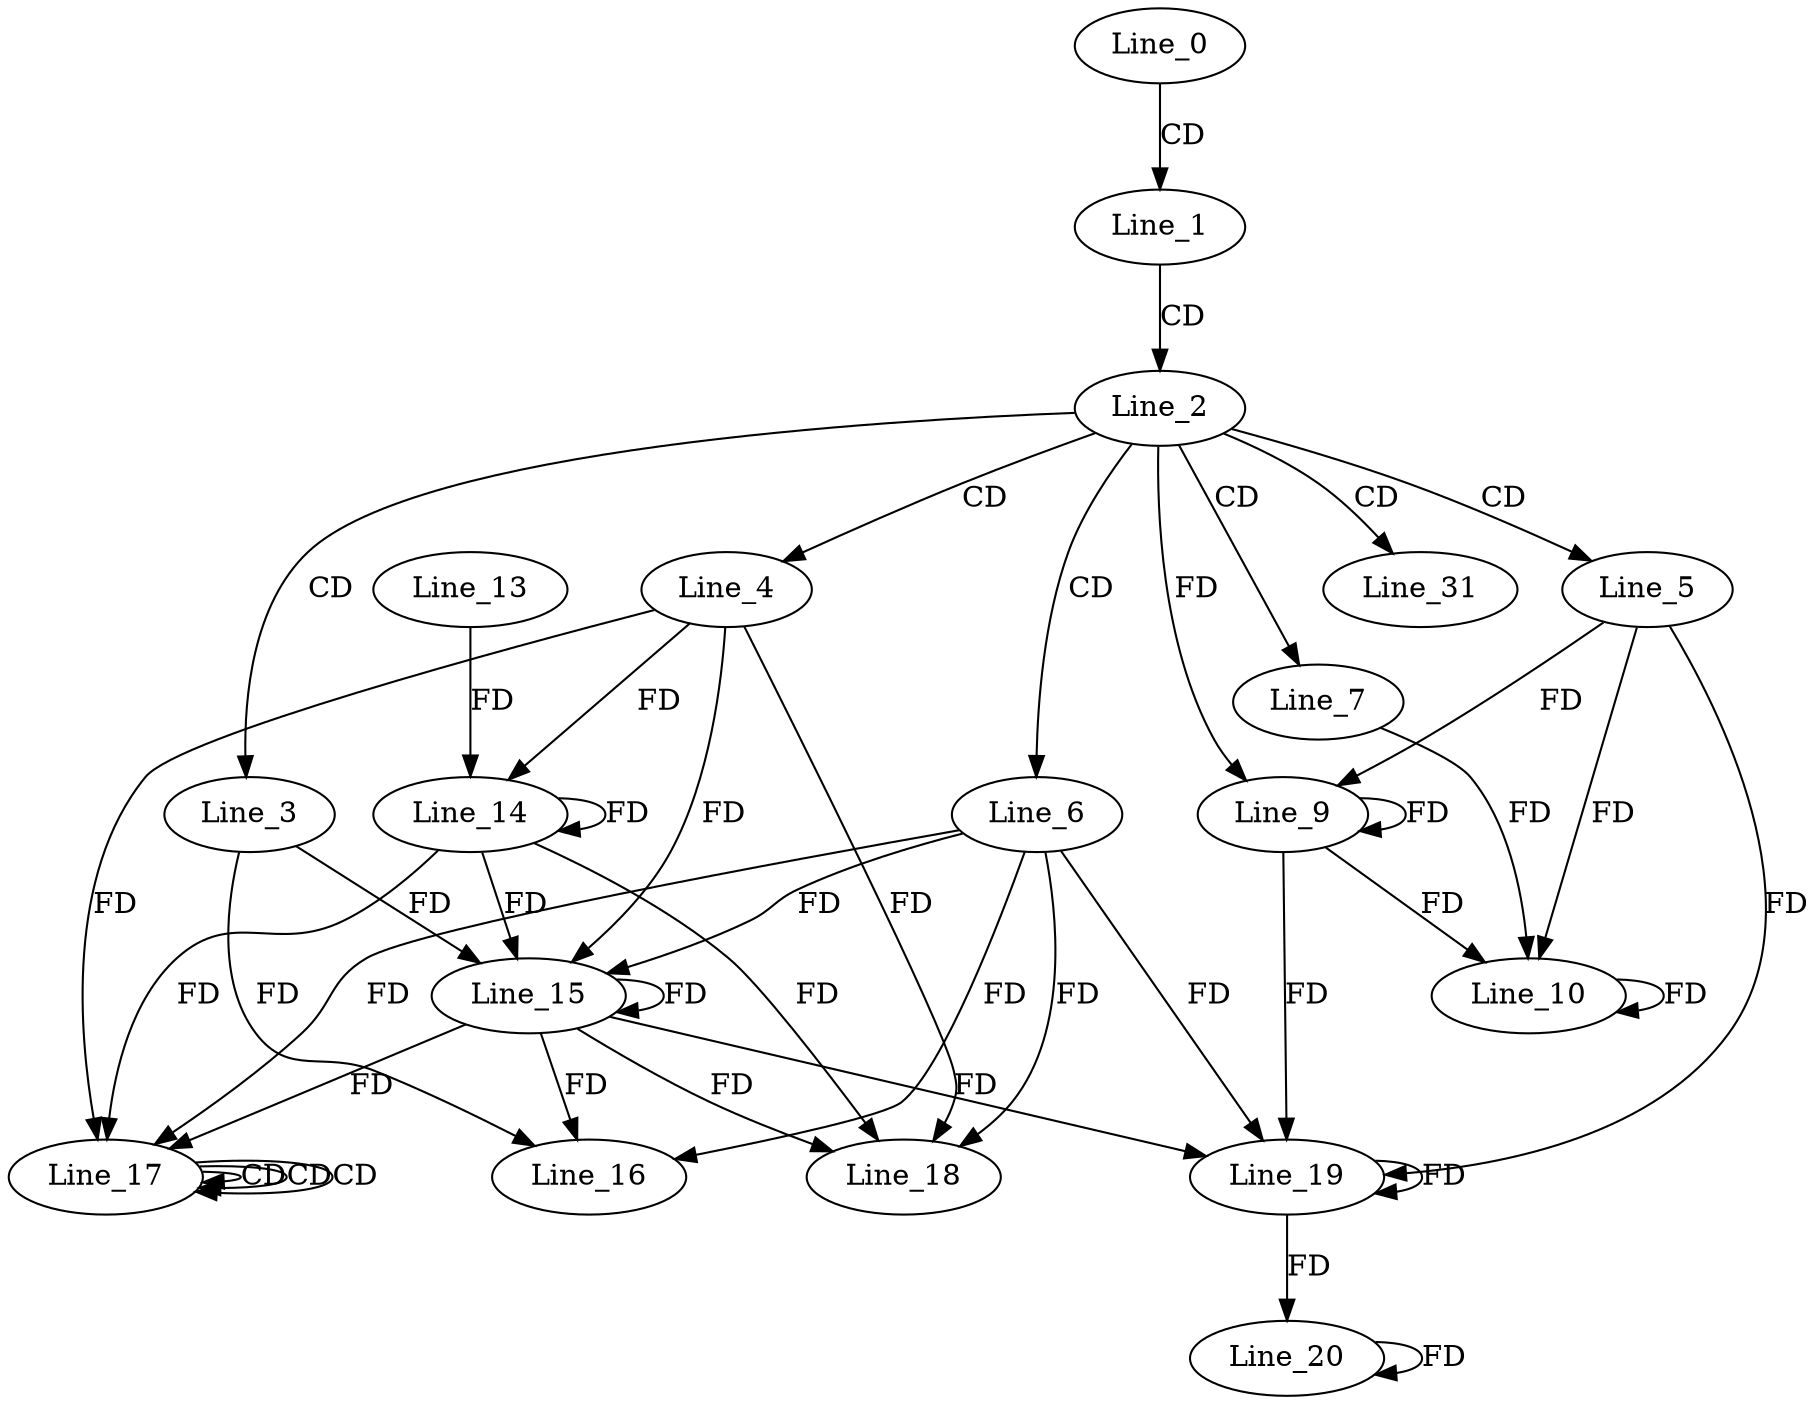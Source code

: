 digraph G {
  Line_0;
  Line_1;
  Line_2;
  Line_3;
  Line_4;
  Line_5;
  Line_6;
  Line_7;
  Line_9;
  Line_9;
  Line_10;
  Line_10;
  Line_14;
  Line_14;
  Line_13;
  Line_15;
  Line_15;
  Line_15;
  Line_16;
  Line_17;
  Line_17;
  Line_17;
  Line_17;
  Line_18;
  Line_19;
  Line_19;
  Line_20;
  Line_20;
  Line_31;
  Line_0 -> Line_1 [ label="CD" ];
  Line_1 -> Line_2 [ label="CD" ];
  Line_2 -> Line_3 [ label="CD" ];
  Line_2 -> Line_4 [ label="CD" ];
  Line_2 -> Line_5 [ label="CD" ];
  Line_2 -> Line_6 [ label="CD" ];
  Line_2 -> Line_7 [ label="CD" ];
  Line_5 -> Line_9 [ label="FD" ];
  Line_9 -> Line_9 [ label="FD" ];
  Line_2 -> Line_9 [ label="FD" ];
  Line_7 -> Line_10 [ label="FD" ];
  Line_10 -> Line_10 [ label="FD" ];
  Line_5 -> Line_10 [ label="FD" ];
  Line_9 -> Line_10 [ label="FD" ];
  Line_4 -> Line_14 [ label="FD" ];
  Line_14 -> Line_14 [ label="FD" ];
  Line_13 -> Line_14 [ label="FD" ];
  Line_6 -> Line_15 [ label="FD" ];
  Line_15 -> Line_15 [ label="FD" ];
  Line_3 -> Line_15 [ label="FD" ];
  Line_4 -> Line_15 [ label="FD" ];
  Line_14 -> Line_15 [ label="FD" ];
  Line_6 -> Line_16 [ label="FD" ];
  Line_15 -> Line_16 [ label="FD" ];
  Line_3 -> Line_16 [ label="FD" ];
  Line_17 -> Line_17 [ label="CD" ];
  Line_17 -> Line_17 [ label="CD" ];
  Line_4 -> Line_17 [ label="FD" ];
  Line_14 -> Line_17 [ label="FD" ];
  Line_17 -> Line_17 [ label="CD" ];
  Line_6 -> Line_17 [ label="FD" ];
  Line_15 -> Line_17 [ label="FD" ];
  Line_6 -> Line_18 [ label="FD" ];
  Line_15 -> Line_18 [ label="FD" ];
  Line_4 -> Line_18 [ label="FD" ];
  Line_14 -> Line_18 [ label="FD" ];
  Line_5 -> Line_19 [ label="FD" ];
  Line_9 -> Line_19 [ label="FD" ];
  Line_19 -> Line_19 [ label="FD" ];
  Line_6 -> Line_19 [ label="FD" ];
  Line_15 -> Line_19 [ label="FD" ];
  Line_20 -> Line_20 [ label="FD" ];
  Line_19 -> Line_20 [ label="FD" ];
  Line_2 -> Line_31 [ label="CD" ];
}
